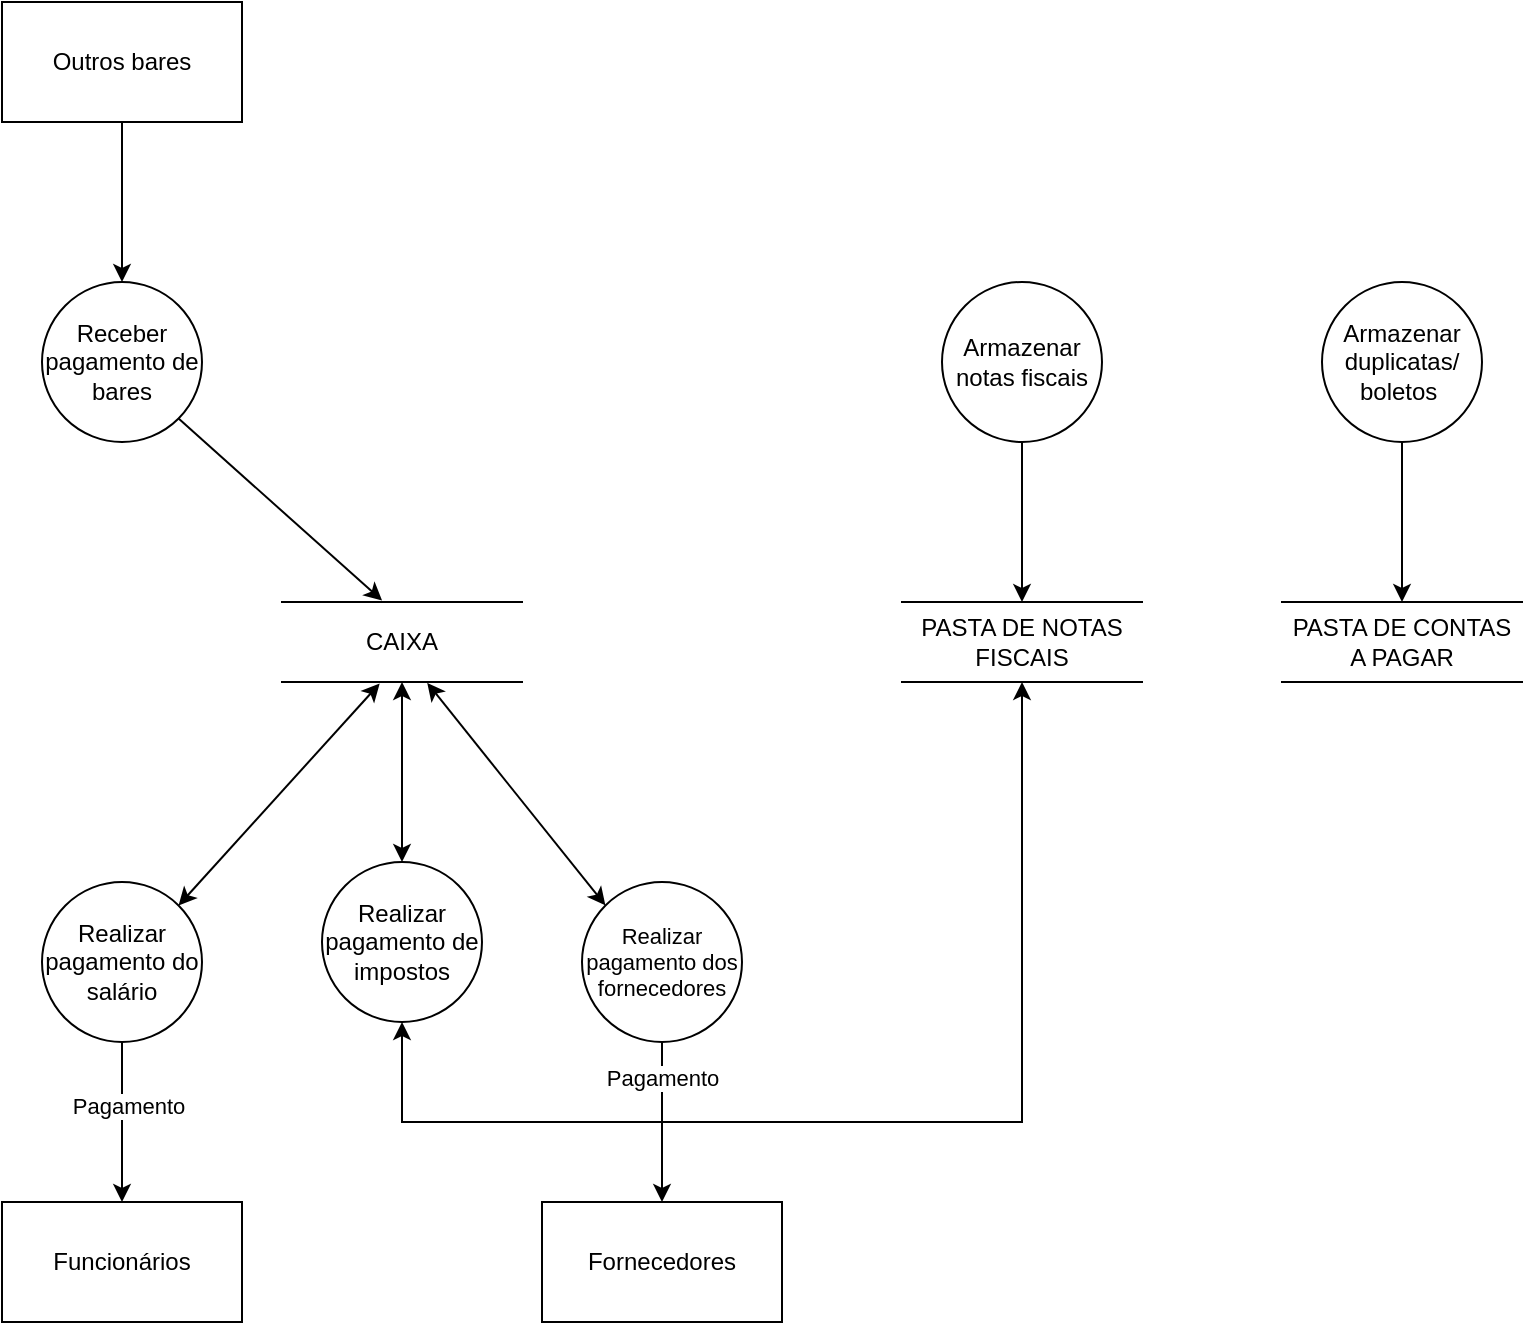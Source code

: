<mxfile version="13.0.1"><diagram id="GtSF-jZIJQMd7AvCeroN" name="Page-1"><mxGraphModel dx="1243" dy="433" grid="1" gridSize="10" guides="1" tooltips="1" connect="1" arrows="1" fold="1" page="1" pageScale="1" pageWidth="827" pageHeight="1169" math="0" shadow="0"><root><mxCell id="0"/><mxCell id="1" parent="0"/><mxCell id="qFeAn6N9FsSCoGwKCwtR-5" value="CAIXA" style="shape=partialRectangle;whiteSpace=wrap;html=1;left=0;right=0;fillColor=none;" vertex="1" parent="1"><mxGeometry x="280" y="320" width="120" height="40" as="geometry"/></mxCell><mxCell id="qFeAn6N9FsSCoGwKCwtR-6" style="edgeStyle=orthogonalEdgeStyle;rounded=0;orthogonalLoop=1;jettySize=auto;html=1;exitX=0.5;exitY=1;exitDx=0;exitDy=0;entryX=0.5;entryY=0;entryDx=0;entryDy=0;" edge="1" parent="1" source="qFeAn6N9FsSCoGwKCwtR-7" target="qFeAn6N9FsSCoGwKCwtR-33"><mxGeometry relative="1" as="geometry"/></mxCell><mxCell id="qFeAn6N9FsSCoGwKCwtR-7" value="Armazenar notas fiscais" style="ellipse;whiteSpace=wrap;html=1;aspect=fixed;" vertex="1" parent="1"><mxGeometry x="610" y="160" width="80" height="80" as="geometry"/></mxCell><mxCell id="qFeAn6N9FsSCoGwKCwtR-8" style="edgeStyle=orthogonalEdgeStyle;rounded=0;orthogonalLoop=1;jettySize=auto;html=1;exitX=0.5;exitY=1;exitDx=0;exitDy=0;entryX=0.5;entryY=0;entryDx=0;entryDy=0;" edge="1" parent="1" source="qFeAn6N9FsSCoGwKCwtR-9" target="qFeAn6N9FsSCoGwKCwtR-27"><mxGeometry relative="1" as="geometry"><mxPoint x="840" y="310" as="targetPoint"/></mxGeometry></mxCell><mxCell id="qFeAn6N9FsSCoGwKCwtR-9" value="Armazenar duplicatas/&lt;br&gt;boletos&amp;nbsp;" style="ellipse;whiteSpace=wrap;html=1;aspect=fixed;" vertex="1" parent="1"><mxGeometry x="800" y="160" width="80" height="80" as="geometry"/></mxCell><mxCell id="qFeAn6N9FsSCoGwKCwtR-11" value="Pagamento" style="edgeStyle=orthogonalEdgeStyle;rounded=0;orthogonalLoop=1;jettySize=auto;html=1;entryX=0.5;entryY=0;entryDx=0;entryDy=0;startArrow=none;startFill=0;" edge="1" parent="1" source="qFeAn6N9FsSCoGwKCwtR-12" target="qFeAn6N9FsSCoGwKCwtR-37"><mxGeometry x="-0.556" relative="1" as="geometry"><mxPoint as="offset"/></mxGeometry></mxCell><mxCell id="qFeAn6N9FsSCoGwKCwtR-12" value="Realizar pagamento dos fornecedores" style="ellipse;whiteSpace=wrap;html=1;aspect=fixed;fontSize=11;" vertex="1" parent="1"><mxGeometry x="430" y="460" width="80" height="80" as="geometry"/></mxCell><mxCell id="qFeAn6N9FsSCoGwKCwtR-14" value="Receber pagamento de bares" style="ellipse;whiteSpace=wrap;html=1;aspect=fixed;" vertex="1" parent="1"><mxGeometry x="160" y="160" width="80" height="80" as="geometry"/></mxCell><mxCell id="qFeAn6N9FsSCoGwKCwtR-19" style="edgeStyle=orthogonalEdgeStyle;rounded=0;orthogonalLoop=1;jettySize=auto;html=1;entryX=0.5;entryY=0;entryDx=0;entryDy=0;startArrow=none;startFill=0;" edge="1" parent="1" source="qFeAn6N9FsSCoGwKCwtR-21" target="qFeAn6N9FsSCoGwKCwtR-38"><mxGeometry relative="1" as="geometry"/></mxCell><mxCell id="qFeAn6N9FsSCoGwKCwtR-20" value="Pagamento" style="edgeLabel;html=1;align=center;verticalAlign=middle;resizable=0;points=[];" vertex="1" connectable="0" parent="qFeAn6N9FsSCoGwKCwtR-19"><mxGeometry x="-0.208" y="3" relative="1" as="geometry"><mxPoint as="offset"/></mxGeometry></mxCell><mxCell id="qFeAn6N9FsSCoGwKCwtR-21" value="Realizar pagamento do salário" style="ellipse;whiteSpace=wrap;html=1;aspect=fixed;" vertex="1" parent="1"><mxGeometry x="160" y="460" width="80" height="80" as="geometry"/></mxCell><mxCell id="qFeAn6N9FsSCoGwKCwtR-22" value="" style="edgeStyle=orthogonalEdgeStyle;rounded=0;orthogonalLoop=1;jettySize=auto;html=1;startArrow=classic;startFill=1;" edge="1" parent="1" source="qFeAn6N9FsSCoGwKCwtR-24" target="qFeAn6N9FsSCoGwKCwtR-5"><mxGeometry relative="1" as="geometry"/></mxCell><mxCell id="qFeAn6N9FsSCoGwKCwtR-23" style="edgeStyle=orthogonalEdgeStyle;rounded=0;orthogonalLoop=1;jettySize=auto;html=1;exitX=0.5;exitY=1;exitDx=0;exitDy=0;startArrow=classic;startFill=1;entryX=0.5;entryY=1;entryDx=0;entryDy=0;" edge="1" parent="1" source="qFeAn6N9FsSCoGwKCwtR-24" target="qFeAn6N9FsSCoGwKCwtR-33"><mxGeometry relative="1" as="geometry"><mxPoint x="650" y="390" as="targetPoint"/><Array as="points"><mxPoint x="340" y="580"/><mxPoint x="650" y="580"/></Array></mxGeometry></mxCell><mxCell id="qFeAn6N9FsSCoGwKCwtR-24" value="Realizar pagamento de impostos" style="ellipse;whiteSpace=wrap;html=1;aspect=fixed;" vertex="1" parent="1"><mxGeometry x="300" y="450" width="80" height="80" as="geometry"/></mxCell><mxCell id="qFeAn6N9FsSCoGwKCwtR-27" value="PASTA DE CONTAS A PAGAR" style="shape=partialRectangle;whiteSpace=wrap;html=1;left=0;right=0;fillColor=none;" vertex="1" parent="1"><mxGeometry x="780" y="320" width="120" height="40" as="geometry"/></mxCell><mxCell id="qFeAn6N9FsSCoGwKCwtR-28" value="" style="endArrow=classic;html=1;exitX=1;exitY=0;exitDx=0;exitDy=0;entryX=0.407;entryY=1.019;entryDx=0;entryDy=0;entryPerimeter=0;startArrow=classic;startFill=1;" edge="1" parent="1" source="qFeAn6N9FsSCoGwKCwtR-21" target="qFeAn6N9FsSCoGwKCwtR-5"><mxGeometry width="50" height="50" relative="1" as="geometry"><mxPoint x="230" y="460" as="sourcePoint"/><mxPoint x="320" y="380" as="targetPoint"/></mxGeometry></mxCell><mxCell id="qFeAn6N9FsSCoGwKCwtR-29" value="" style="endArrow=classic;html=1;exitX=0;exitY=0;exitDx=0;exitDy=0;entryX=0.605;entryY=1.01;entryDx=0;entryDy=0;entryPerimeter=0;startArrow=classic;startFill=1;" edge="1" parent="1" source="qFeAn6N9FsSCoGwKCwtR-12" target="qFeAn6N9FsSCoGwKCwtR-5"><mxGeometry width="50" height="50" relative="1" as="geometry"><mxPoint x="420" y="450" as="sourcePoint"/><mxPoint x="300" y="360" as="targetPoint"/></mxGeometry></mxCell><mxCell id="qFeAn6N9FsSCoGwKCwtR-31" value="" style="endArrow=classic;html=1;entryX=0.417;entryY=-0.018;entryDx=0;entryDy=0;entryPerimeter=0;exitX=1;exitY=1;exitDx=0;exitDy=0;" edge="1" parent="1" source="qFeAn6N9FsSCoGwKCwtR-14" target="qFeAn6N9FsSCoGwKCwtR-5"><mxGeometry width="50" height="50" relative="1" as="geometry"><mxPoint x="250" y="250" as="sourcePoint"/><mxPoint x="200" y="300" as="targetPoint"/></mxGeometry></mxCell><mxCell id="qFeAn6N9FsSCoGwKCwtR-33" value="PASTA DE NOTAS FISCAIS" style="shape=partialRectangle;whiteSpace=wrap;html=1;left=0;right=0;fillColor=none;" vertex="1" parent="1"><mxGeometry x="590" y="320" width="120" height="40" as="geometry"/></mxCell><mxCell id="qFeAn6N9FsSCoGwKCwtR-35" style="edgeStyle=orthogonalEdgeStyle;rounded=0;orthogonalLoop=1;jettySize=auto;html=1;entryX=0.5;entryY=0;entryDx=0;entryDy=0;" edge="1" parent="1" source="qFeAn6N9FsSCoGwKCwtR-36" target="qFeAn6N9FsSCoGwKCwtR-14"><mxGeometry relative="1" as="geometry"/></mxCell><mxCell id="qFeAn6N9FsSCoGwKCwtR-36" value="Outros bares" style="rounded=0;whiteSpace=wrap;html=1;" vertex="1" parent="1"><mxGeometry x="140" y="20" width="120" height="60" as="geometry"/></mxCell><mxCell id="qFeAn6N9FsSCoGwKCwtR-37" value="Fornecedores" style="rounded=0;whiteSpace=wrap;html=1;" vertex="1" parent="1"><mxGeometry x="410" y="620" width="120" height="60" as="geometry"/></mxCell><mxCell id="qFeAn6N9FsSCoGwKCwtR-38" value="Funcionários" style="rounded=0;whiteSpace=wrap;html=1;" vertex="1" parent="1"><mxGeometry x="140" y="620" width="120" height="60" as="geometry"/></mxCell></root></mxGraphModel></diagram></mxfile>